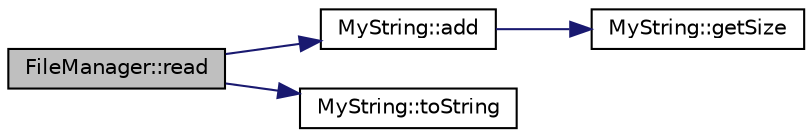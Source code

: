 digraph "FileManager::read"
{
 // LATEX_PDF_SIZE
  edge [fontname="Helvetica",fontsize="10",labelfontname="Helvetica",labelfontsize="10"];
  node [fontname="Helvetica",fontsize="10",shape=record];
  rankdir="LR";
  Node1 [label="FileManager::read",height=0.2,width=0.4,color="black", fillcolor="grey75", style="filled", fontcolor="black",tooltip=" "];
  Node1 -> Node2 [color="midnightblue",fontsize="10",style="solid"];
  Node2 [label="MyString::add",height=0.2,width=0.4,color="black", fillcolor="white", style="filled",URL="$class_my_string.html#a1d2a59ad2868d0e51dce3af535bc88ab",tooltip=" "];
  Node2 -> Node3 [color="midnightblue",fontsize="10",style="solid"];
  Node3 [label="MyString::getSize",height=0.2,width=0.4,color="black", fillcolor="white", style="filled",URL="$class_my_string.html#a73f8110f0fb3d084a87cc2a6ad288737",tooltip=" "];
  Node1 -> Node4 [color="midnightblue",fontsize="10",style="solid"];
  Node4 [label="MyString::toString",height=0.2,width=0.4,color="black", fillcolor="white", style="filled",URL="$class_my_string.html#aa2400085bf862dbeef48016daad48043",tooltip=" "];
}
